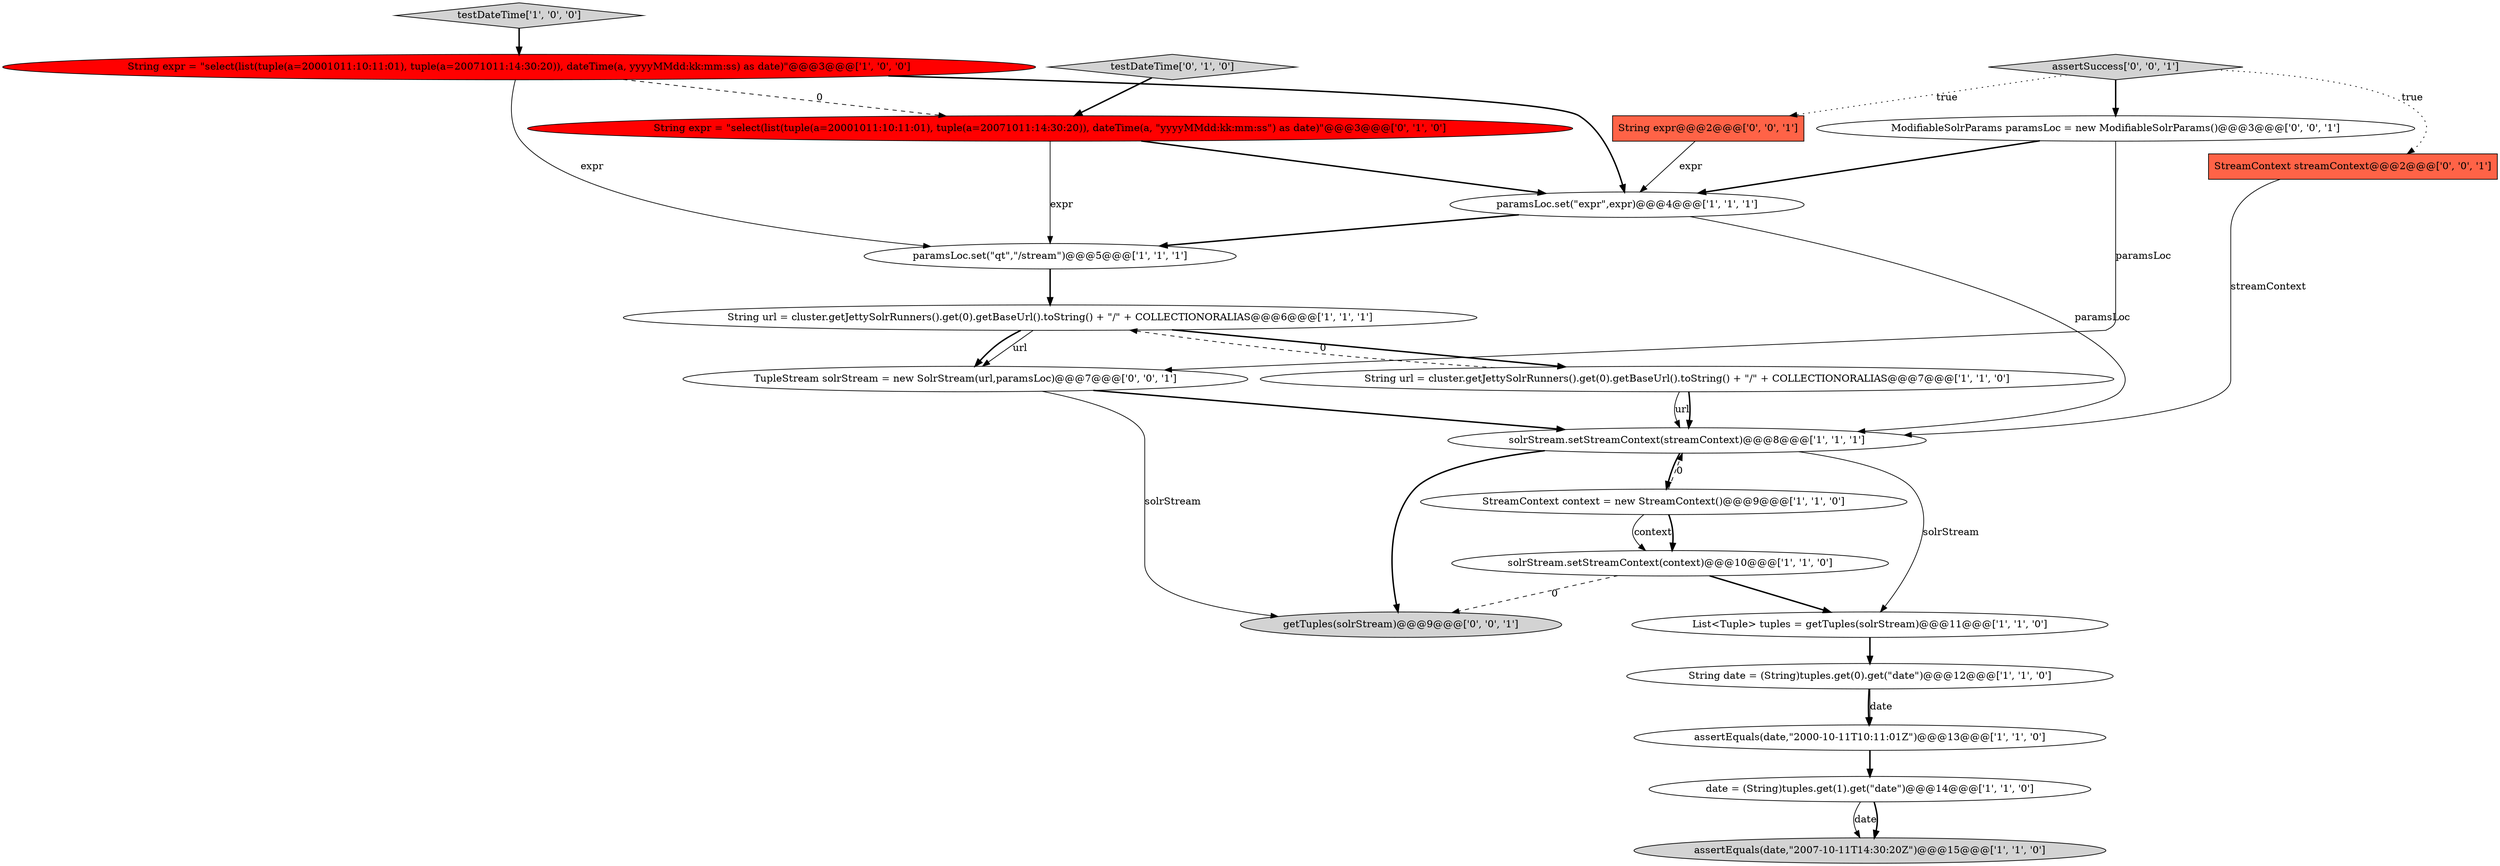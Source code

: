 digraph {
18 [style = filled, label = "String expr@@@2@@@['0', '0', '1']", fillcolor = tomato, shape = box image = "AAA0AAABBB3BBB"];
1 [style = filled, label = "String expr = \"select(list(tuple(a=20001011:10:11:01), tuple(a=20071011:14:30:20)), dateTime(a, yyyyMMdd:kk:mm:ss) as date)\"@@@3@@@['1', '0', '0']", fillcolor = red, shape = ellipse image = "AAA1AAABBB1BBB"];
6 [style = filled, label = "date = (String)tuples.get(1).get(\"date\")@@@14@@@['1', '1', '0']", fillcolor = white, shape = ellipse image = "AAA0AAABBB1BBB"];
15 [style = filled, label = "String expr = \"select(list(tuple(a=20001011:10:11:01), tuple(a=20071011:14:30:20)), dateTime(a, \"yyyyMMdd:kk:mm:ss\") as date)\"@@@3@@@['0', '1', '0']", fillcolor = red, shape = ellipse image = "AAA1AAABBB2BBB"];
4 [style = filled, label = "String date = (String)tuples.get(0).get(\"date\")@@@12@@@['1', '1', '0']", fillcolor = white, shape = ellipse image = "AAA0AAABBB1BBB"];
3 [style = filled, label = "assertEquals(date,\"2000-10-11T10:11:01Z\")@@@13@@@['1', '1', '0']", fillcolor = white, shape = ellipse image = "AAA0AAABBB1BBB"];
17 [style = filled, label = "assertSuccess['0', '0', '1']", fillcolor = lightgray, shape = diamond image = "AAA0AAABBB3BBB"];
19 [style = filled, label = "ModifiableSolrParams paramsLoc = new ModifiableSolrParams()@@@3@@@['0', '0', '1']", fillcolor = white, shape = ellipse image = "AAA0AAABBB3BBB"];
2 [style = filled, label = "String url = cluster.getJettySolrRunners().get(0).getBaseUrl().toString() + \"/\" + COLLECTIONORALIAS@@@6@@@['1', '1', '1']", fillcolor = white, shape = ellipse image = "AAA0AAABBB1BBB"];
5 [style = filled, label = "paramsLoc.set(\"expr\",expr)@@@4@@@['1', '1', '1']", fillcolor = white, shape = ellipse image = "AAA0AAABBB1BBB"];
13 [style = filled, label = "String url = cluster.getJettySolrRunners().get(0).getBaseUrl().toString() + \"/\" + COLLECTIONORALIAS@@@7@@@['1', '1', '0']", fillcolor = white, shape = ellipse image = "AAA0AAABBB1BBB"];
21 [style = filled, label = "getTuples(solrStream)@@@9@@@['0', '0', '1']", fillcolor = lightgray, shape = ellipse image = "AAA0AAABBB3BBB"];
8 [style = filled, label = "assertEquals(date,\"2007-10-11T14:30:20Z\")@@@15@@@['1', '1', '0']", fillcolor = lightgray, shape = ellipse image = "AAA0AAABBB1BBB"];
16 [style = filled, label = "TupleStream solrStream = new SolrStream(url,paramsLoc)@@@7@@@['0', '0', '1']", fillcolor = white, shape = ellipse image = "AAA0AAABBB3BBB"];
7 [style = filled, label = "testDateTime['1', '0', '0']", fillcolor = lightgray, shape = diamond image = "AAA0AAABBB1BBB"];
11 [style = filled, label = "StreamContext context = new StreamContext()@@@9@@@['1', '1', '0']", fillcolor = white, shape = ellipse image = "AAA0AAABBB1BBB"];
12 [style = filled, label = "solrStream.setStreamContext(context)@@@10@@@['1', '1', '0']", fillcolor = white, shape = ellipse image = "AAA0AAABBB1BBB"];
0 [style = filled, label = "paramsLoc.set(\"qt\",\"/stream\")@@@5@@@['1', '1', '1']", fillcolor = white, shape = ellipse image = "AAA0AAABBB1BBB"];
9 [style = filled, label = "solrStream.setStreamContext(streamContext)@@@8@@@['1', '1', '1']", fillcolor = white, shape = ellipse image = "AAA0AAABBB1BBB"];
14 [style = filled, label = "testDateTime['0', '1', '0']", fillcolor = lightgray, shape = diamond image = "AAA0AAABBB2BBB"];
20 [style = filled, label = "StreamContext streamContext@@@2@@@['0', '0', '1']", fillcolor = tomato, shape = box image = "AAA0AAABBB3BBB"];
10 [style = filled, label = "List<Tuple> tuples = getTuples(solrStream)@@@11@@@['1', '1', '0']", fillcolor = white, shape = ellipse image = "AAA0AAABBB1BBB"];
1->5 [style = bold, label=""];
18->5 [style = solid, label="expr"];
2->16 [style = solid, label="url"];
17->20 [style = dotted, label="true"];
4->3 [style = bold, label=""];
7->1 [style = bold, label=""];
15->0 [style = solid, label="expr"];
9->11 [style = bold, label=""];
13->9 [style = solid, label="url"];
17->18 [style = dotted, label="true"];
6->8 [style = solid, label="date"];
11->12 [style = solid, label="context"];
1->0 [style = solid, label="expr"];
9->10 [style = solid, label="solrStream"];
20->9 [style = solid, label="streamContext"];
1->15 [style = dashed, label="0"];
11->9 [style = dashed, label="0"];
0->2 [style = bold, label=""];
3->6 [style = bold, label=""];
11->12 [style = bold, label=""];
17->19 [style = bold, label=""];
12->21 [style = dashed, label="0"];
15->5 [style = bold, label=""];
2->13 [style = bold, label=""];
19->5 [style = bold, label=""];
5->9 [style = solid, label="paramsLoc"];
12->10 [style = bold, label=""];
16->21 [style = solid, label="solrStream"];
5->0 [style = bold, label=""];
19->16 [style = solid, label="paramsLoc"];
13->2 [style = dashed, label="0"];
6->8 [style = bold, label=""];
9->21 [style = bold, label=""];
10->4 [style = bold, label=""];
14->15 [style = bold, label=""];
4->3 [style = solid, label="date"];
13->9 [style = bold, label=""];
16->9 [style = bold, label=""];
2->16 [style = bold, label=""];
}
